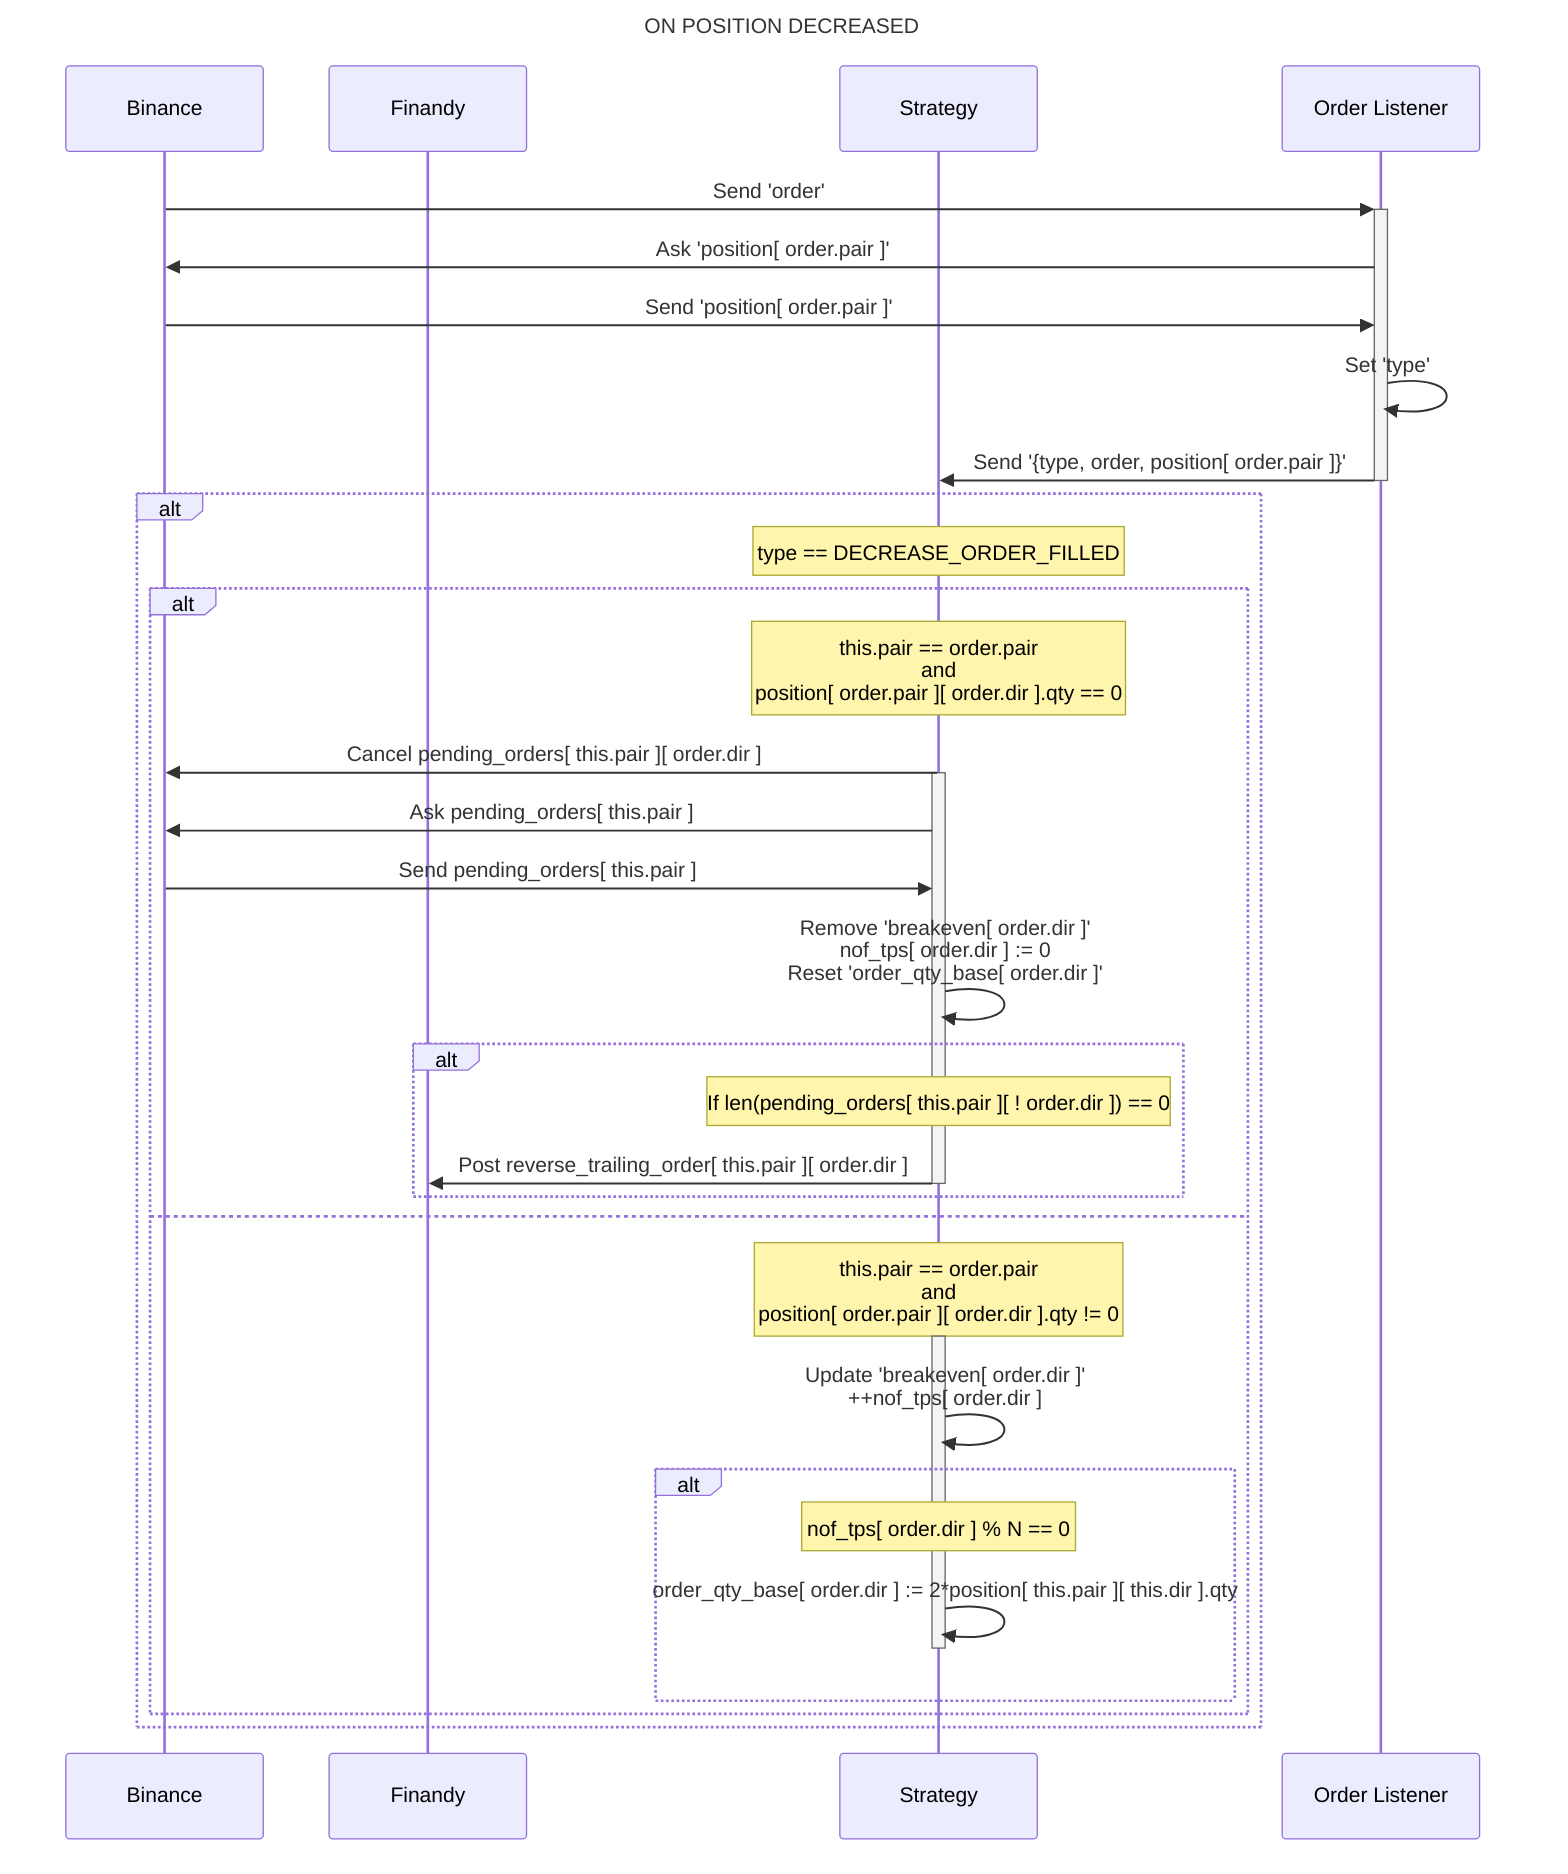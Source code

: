 sequenceDiagram

title ON POSITION DECREASED
   
participant BIN as Binance
participant FIN as Finandy
participant STG as Strategy
participant OLS as Order Listener
   
BIN ->>+ OLS: Send 'order'
OLS ->>  BIN: Ask 'position[ order.pair ]'
BIN ->>  OLS: Send 'position[ order.pair ]'
OLS ->>  OLS: Set 'type'
OLS ->>- STG: Send '{type, order, position[ order.pair ]}'
alt 
   Note over STG: type == DECREASE_ORDER_FILLED
   alt 
      Note over STG: this.pair == order.pair <br> and <br> position[ order.pair ][ order.dir ].qty == 0
      STG ->> BIN: Cancel pending_orders[ this.pair ][ order.dir ]
      activate STG
      STG ->> BIN: Ask pending_orders[ this.pair ]
      BIN ->> STG: Send pending_orders[ this.pair ]
      STG ->> STG: Remove 'breakeven[ order.dir ]'<br/>nof_tps[ order.dir ] := 0 <br /> Reset 'order_qty_base[ order.dir ]'
      alt
         Note over STG: If len(pending_orders[ this.pair ][ ! order.dir ]) == 0
         STG ->> FIN: Post reverse_trailing_order[ this.pair ][ order.dir ]
         deactivate STG
      end
   else
      Note over STG: this.pair == order.pair <br> and <br> position[ order.pair ][ order.dir ].qty != 0
      activate STG
      STG ->> STG: Update 'breakeven[ order.dir ]' <br> ++nof_tps[ order.dir ]
      alt 
         Note over STG: nof_tps[ order.dir ] % N == 0
         STG ->> STG: order_qty_base[ order.dir ] := 2*position[ this.pair ][ this.dir ].qty
         deactivate STG
      end
   end
end